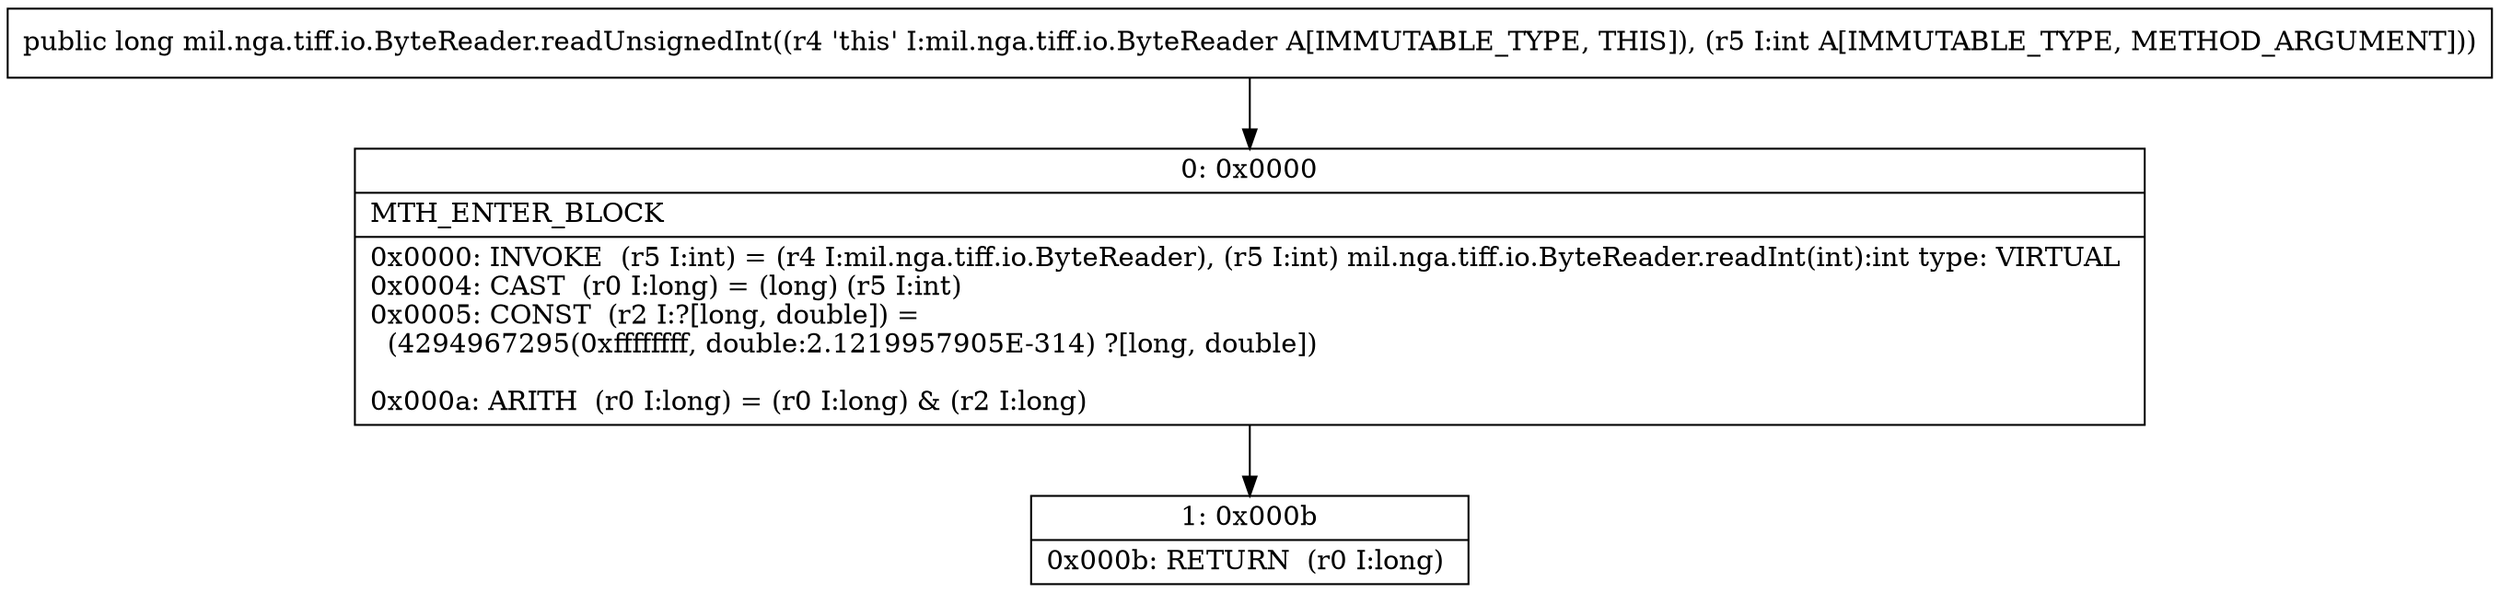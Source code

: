 digraph "CFG formil.nga.tiff.io.ByteReader.readUnsignedInt(I)J" {
Node_0 [shape=record,label="{0\:\ 0x0000|MTH_ENTER_BLOCK\l|0x0000: INVOKE  (r5 I:int) = (r4 I:mil.nga.tiff.io.ByteReader), (r5 I:int) mil.nga.tiff.io.ByteReader.readInt(int):int type: VIRTUAL \l0x0004: CAST  (r0 I:long) = (long) (r5 I:int) \l0x0005: CONST  (r2 I:?[long, double]) = \l  (4294967295(0xffffffff, double:2.1219957905E\-314) ?[long, double])\l \l0x000a: ARITH  (r0 I:long) = (r0 I:long) & (r2 I:long) \l}"];
Node_1 [shape=record,label="{1\:\ 0x000b|0x000b: RETURN  (r0 I:long) \l}"];
MethodNode[shape=record,label="{public long mil.nga.tiff.io.ByteReader.readUnsignedInt((r4 'this' I:mil.nga.tiff.io.ByteReader A[IMMUTABLE_TYPE, THIS]), (r5 I:int A[IMMUTABLE_TYPE, METHOD_ARGUMENT])) }"];
MethodNode -> Node_0;
Node_0 -> Node_1;
}

